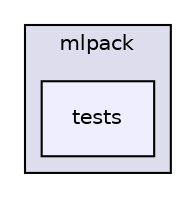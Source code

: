 digraph "src/mlpack/tests" {
  compound=true
  node [ fontsize="10", fontname="Helvetica"];
  edge [ labelfontsize="10", labelfontname="Helvetica"];
  subgraph clusterdir_6eb49727f7e0b689ddabdbdfc4e541ff {
    graph [ bgcolor="#ddddee", pencolor="black", label="mlpack" fontname="Helvetica", fontsize="10", URL="dir_6eb49727f7e0b689ddabdbdfc4e541ff.html"]
  dir_095252027090b88afb57ccc936f5199d [shape=box, label="tests", style="filled", fillcolor="#eeeeff", pencolor="black", URL="dir_095252027090b88afb57ccc936f5199d.html"];
  }
}
